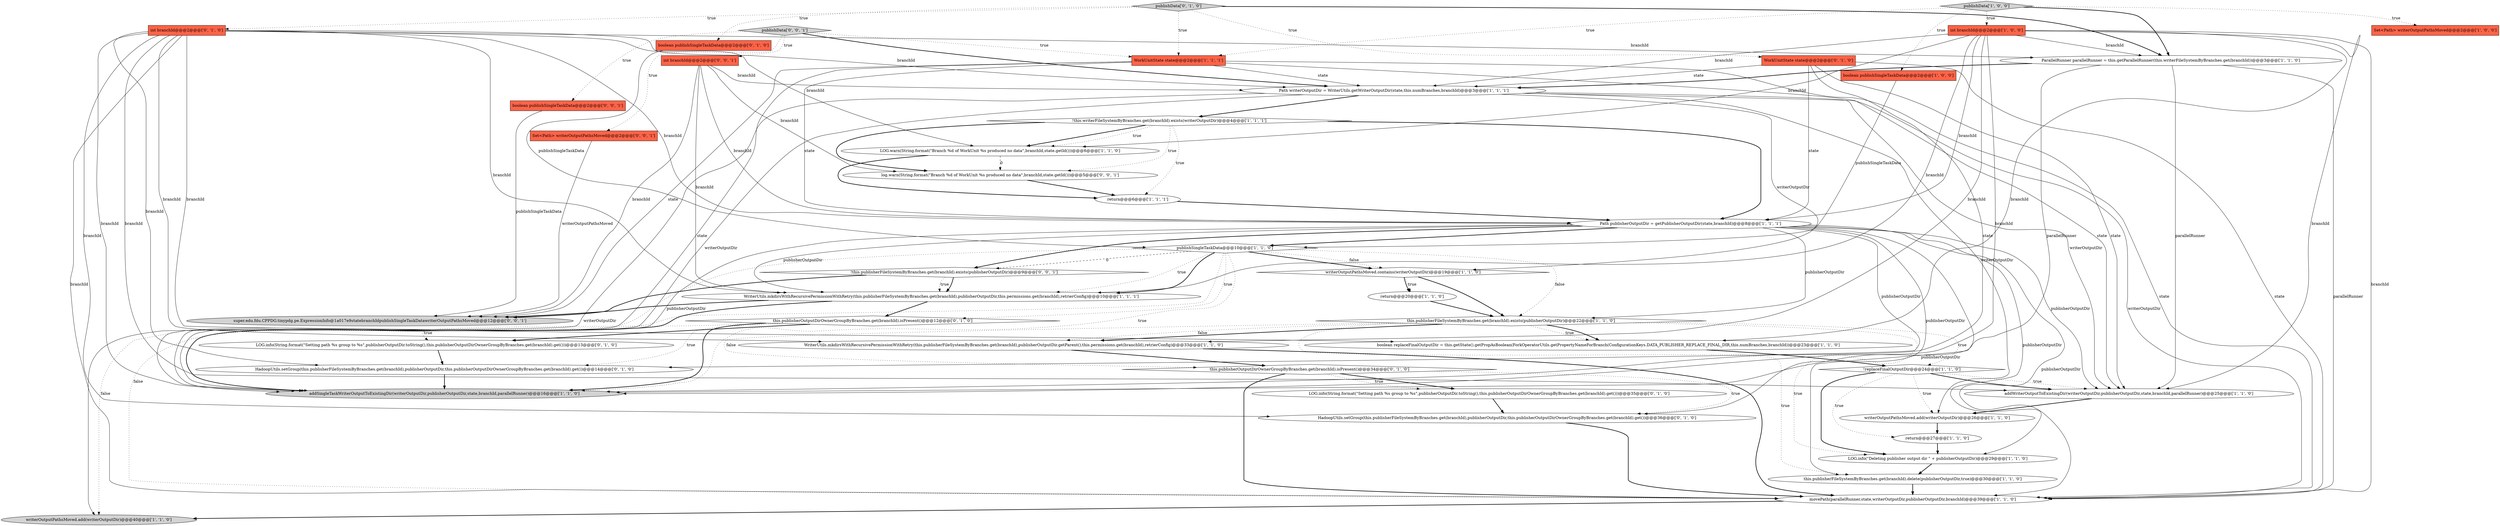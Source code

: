 digraph {
1 [style = filled, label = "return@@@20@@@['1', '1', '0']", fillcolor = white, shape = ellipse image = "AAA0AAABBB1BBB"];
7 [style = filled, label = "addSingleTaskWriterOutputToExistingDir(writerOutputDir,publisherOutputDir,state,branchId,parallelRunner)@@@16@@@['1', '1', '0']", fillcolor = lightgray, shape = ellipse image = "AAA0AAABBB1BBB"];
2 [style = filled, label = "ParallelRunner parallelRunner = this.getParallelRunner(this.writerFileSystemByBranches.get(branchId))@@@3@@@['1', '1', '0']", fillcolor = white, shape = ellipse image = "AAA0AAABBB1BBB"];
13 [style = filled, label = "LOG.info(\"Deleting publisher output dir \" + publisherOutputDir)@@@29@@@['1', '1', '0']", fillcolor = white, shape = ellipse image = "AAA0AAABBB1BBB"];
23 [style = filled, label = "addWriterOutputToExistingDir(writerOutputDir,publisherOutputDir,state,branchId,parallelRunner)@@@25@@@['1', '1', '0']", fillcolor = white, shape = ellipse image = "AAA0AAABBB1BBB"];
34 [style = filled, label = "this.publisherOutputDirOwnerGroupByBranches.get(branchId).isPresent()@@@12@@@['0', '1', '0']", fillcolor = white, shape = diamond image = "AAA1AAABBB2BBB"];
21 [style = filled, label = "publishData['1', '0', '0']", fillcolor = lightgray, shape = diamond image = "AAA0AAABBB1BBB"];
32 [style = filled, label = "publishData['0', '1', '0']", fillcolor = lightgray, shape = diamond image = "AAA0AAABBB2BBB"];
18 [style = filled, label = "movePath(parallelRunner,state,writerOutputDir,publisherOutputDir,branchId)@@@39@@@['1', '1', '0']", fillcolor = white, shape = ellipse image = "AAA0AAABBB1BBB"];
19 [style = filled, label = "WorkUnitState state@@@2@@@['1', '1', '1']", fillcolor = tomato, shape = box image = "AAA0AAABBB1BBB"];
27 [style = filled, label = "LOG.info(String.format(\"Setting path %s group to %s\",publisherOutputDir.toString(),this.publisherOutputDirOwnerGroupByBranches.get(branchId).get()))@@@35@@@['0', '1', '0']", fillcolor = white, shape = ellipse image = "AAA1AAABBB2BBB"];
9 [style = filled, label = "int branchId@@@2@@@['1', '0', '0']", fillcolor = tomato, shape = box image = "AAA0AAABBB1BBB"];
30 [style = filled, label = "LOG.info(String.format(\"Setting path %s group to %s\",publisherOutputDir.toString(),this.publisherOutputDirOwnerGroupByBranches.get(branchId).get()))@@@13@@@['0', '1', '0']", fillcolor = white, shape = ellipse image = "AAA1AAABBB2BBB"];
17 [style = filled, label = "this.publisherFileSystemByBranches.get(branchId).delete(publisherOutputDir,true)@@@30@@@['1', '1', '0']", fillcolor = white, shape = ellipse image = "AAA0AAABBB1BBB"];
5 [style = filled, label = "boolean publishSingleTaskData@@@2@@@['1', '0', '0']", fillcolor = tomato, shape = box image = "AAA0AAABBB1BBB"];
12 [style = filled, label = "writerOutputPathsMoved.contains(writerOutputDir)@@@19@@@['1', '1', '0']", fillcolor = white, shape = diamond image = "AAA0AAABBB1BBB"];
37 [style = filled, label = "boolean publishSingleTaskData@@@2@@@['0', '0', '1']", fillcolor = tomato, shape = box image = "AAA0AAABBB3BBB"];
20 [style = filled, label = "!this.writerFileSystemByBranches.get(branchId).exists(writerOutputDir)@@@4@@@['1', '1', '1']", fillcolor = white, shape = diamond image = "AAA0AAABBB1BBB"];
22 [style = filled, label = "LOG.warn(String.format(\"Branch %d of WorkUnit %s produced no data\",branchId,state.getId()))@@@6@@@['1', '1', '0']", fillcolor = white, shape = ellipse image = "AAA0AAABBB1BBB"];
8 [style = filled, label = "publishSingleTaskData@@@10@@@['1', '1', '0']", fillcolor = white, shape = diamond image = "AAA0AAABBB1BBB"];
28 [style = filled, label = "HadoopUtils.setGroup(this.publisherFileSystemByBranches.get(branchId),publisherOutputDir,this.publisherOutputDirOwnerGroupByBranches.get(branchId).get())@@@36@@@['0', '1', '0']", fillcolor = white, shape = ellipse image = "AAA1AAABBB2BBB"];
39 [style = filled, label = "!this.publisherFileSystemByBranches.get(branchId).exists(publisherOutputDir)@@@9@@@['0', '0', '1']", fillcolor = white, shape = diamond image = "AAA0AAABBB3BBB"];
15 [style = filled, label = "Path publisherOutputDir = getPublisherOutputDir(state,branchId)@@@8@@@['1', '1', '1']", fillcolor = white, shape = ellipse image = "AAA0AAABBB1BBB"];
14 [style = filled, label = "WriterUtils.mkdirsWithRecursivePermissionWithRetry(this.publisherFileSystemByBranches.get(branchId),publisherOutputDir.getParent(),this.permissions.get(branchId),retrierConfig)@@@33@@@['1', '1', '0']", fillcolor = white, shape = ellipse image = "AAA0AAABBB1BBB"];
29 [style = filled, label = "boolean publishSingleTaskData@@@2@@@['0', '1', '0']", fillcolor = tomato, shape = box image = "AAA0AAABBB2BBB"];
11 [style = filled, label = "writerOutputPathsMoved.add(writerOutputDir)@@@26@@@['1', '1', '0']", fillcolor = white, shape = ellipse image = "AAA0AAABBB1BBB"];
33 [style = filled, label = "int branchId@@@2@@@['0', '1', '0']", fillcolor = tomato, shape = box image = "AAA0AAABBB2BBB"];
38 [style = filled, label = "publishData['0', '0', '1']", fillcolor = lightgray, shape = diamond image = "AAA0AAABBB3BBB"];
35 [style = filled, label = "HadoopUtils.setGroup(this.publisherFileSystemByBranches.get(branchId),publisherOutputDir,this.publisherOutputDirOwnerGroupByBranches.get(branchId).get())@@@14@@@['0', '1', '0']", fillcolor = white, shape = ellipse image = "AAA1AAABBB2BBB"];
3 [style = filled, label = "!replaceFinalOutputDir@@@24@@@['1', '1', '0']", fillcolor = white, shape = diamond image = "AAA0AAABBB1BBB"];
31 [style = filled, label = "WorkUnitState state@@@2@@@['0', '1', '0']", fillcolor = tomato, shape = box image = "AAA0AAABBB2BBB"];
10 [style = filled, label = "WriterUtils.mkdirsWithRecursivePermissionWithRetry(this.publisherFileSystemByBranches.get(branchId),publisherOutputDir,this.permissions.get(branchId),retrierConfig)@@@10@@@['1', '1', '1']", fillcolor = white, shape = ellipse image = "AAA0AAABBB1BBB"];
36 [style = filled, label = "this.publisherOutputDirOwnerGroupByBranches.get(branchId).isPresent()@@@34@@@['0', '1', '0']", fillcolor = white, shape = diamond image = "AAA1AAABBB2BBB"];
25 [style = filled, label = "return@@@27@@@['1', '1', '0']", fillcolor = white, shape = ellipse image = "AAA0AAABBB1BBB"];
41 [style = filled, label = "Set<Path> writerOutputPathsMoved@@@2@@@['0', '0', '1']", fillcolor = tomato, shape = box image = "AAA0AAABBB3BBB"];
42 [style = filled, label = "super.edu.fdu.CPPDG.tinypdg.pe.ExpressionInfo@1a017e9statebranchIdpublishSingleTaskDatawriterOutputPathsMoved@@@12@@@['0', '0', '1']", fillcolor = lightgray, shape = ellipse image = "AAA0AAABBB3BBB"];
0 [style = filled, label = "this.publisherFileSystemByBranches.get(branchId).exists(publisherOutputDir)@@@22@@@['1', '1', '0']", fillcolor = white, shape = diamond image = "AAA0AAABBB1BBB"];
43 [style = filled, label = "log.warn(String.format(\"Branch %d of WorkUnit %s produced no data\",branchId,state.getId()))@@@5@@@['0', '0', '1']", fillcolor = white, shape = ellipse image = "AAA0AAABBB3BBB"];
16 [style = filled, label = "Path writerOutputDir = WriterUtils.getWriterOutputDir(state,this.numBranches,branchId)@@@3@@@['1', '1', '1']", fillcolor = white, shape = ellipse image = "AAA0AAABBB1BBB"];
26 [style = filled, label = "writerOutputPathsMoved.add(writerOutputDir)@@@40@@@['1', '1', '0']", fillcolor = lightgray, shape = ellipse image = "AAA0AAABBB1BBB"];
24 [style = filled, label = "boolean replaceFinalOutputDir = this.getState().getPropAsBoolean(ForkOperatorUtils.getPropertyNameForBranch(ConfigurationKeys.DATA_PUBLISHER_REPLACE_FINAL_DIR,this.numBranches,branchId))@@@23@@@['1', '1', '0']", fillcolor = white, shape = ellipse image = "AAA0AAABBB1BBB"];
40 [style = filled, label = "int branchId@@@2@@@['0', '0', '1']", fillcolor = tomato, shape = box image = "AAA0AAABBB3BBB"];
4 [style = filled, label = "Set<Path> writerOutputPathsMoved@@@2@@@['1', '0', '0']", fillcolor = tomato, shape = box image = "AAA0AAABBB1BBB"];
6 [style = filled, label = "return@@@6@@@['1', '1', '1']", fillcolor = white, shape = ellipse image = "AAA0AAABBB1BBB"];
31->18 [style = solid, label="state"];
9->7 [style = solid, label="branchId"];
16->7 [style = solid, label="writerOutputDir"];
8->12 [style = dotted, label="false"];
9->15 [style = solid, label="branchId"];
12->1 [style = bold, label=""];
20->43 [style = dotted, label="true"];
39->42 [style = bold, label=""];
0->13 [style = dotted, label="true"];
3->13 [style = bold, label=""];
8->26 [style = dotted, label="false"];
0->24 [style = dotted, label="true"];
21->5 [style = dotted, label="true"];
3->23 [style = bold, label=""];
36->18 [style = bold, label=""];
40->42 [style = solid, label="branchId"];
15->10 [style = solid, label="publisherOutputDir"];
15->39 [style = bold, label=""];
22->43 [style = dashed, label="0"];
25->13 [style = bold, label=""];
32->29 [style = dotted, label="true"];
28->18 [style = bold, label=""];
33->2 [style = solid, label="branchId"];
8->0 [style = dotted, label="false"];
9->22 [style = solid, label="branchId"];
15->13 [style = solid, label="publisherOutputDir"];
33->10 [style = solid, label="branchId"];
9->10 [style = solid, label="branchId"];
19->23 [style = solid, label="state"];
9->14 [style = solid, label="branchId"];
30->35 [style = bold, label=""];
16->23 [style = solid, label="writerOutputDir"];
15->8 [style = bold, label=""];
9->2 [style = solid, label="branchId"];
12->0 [style = bold, label=""];
38->40 [style = dotted, label="true"];
15->23 [style = solid, label="publisherOutputDir"];
43->6 [style = bold, label=""];
6->15 [style = bold, label=""];
27->28 [style = bold, label=""];
15->7 [style = solid, label="publisherOutputDir"];
20->15 [style = bold, label=""];
8->34 [style = dotted, label="true"];
32->31 [style = dotted, label="true"];
10->42 [style = bold, label=""];
15->18 [style = solid, label="publisherOutputDir"];
33->24 [style = solid, label="branchId"];
40->15 [style = solid, label="branchId"];
31->15 [style = solid, label="state"];
34->30 [style = dotted, label="true"];
10->7 [style = bold, label=""];
38->16 [style = bold, label=""];
16->18 [style = solid, label="writerOutputDir"];
32->2 [style = bold, label=""];
3->11 [style = dotted, label="true"];
33->18 [style = solid, label="branchId"];
5->8 [style = solid, label="publishSingleTaskData"];
3->25 [style = dotted, label="true"];
2->16 [style = bold, label=""];
33->14 [style = solid, label="branchId"];
16->26 [style = solid, label="writerOutputDir"];
10->34 [style = bold, label=""];
0->14 [style = bold, label=""];
12->1 [style = dotted, label="true"];
19->16 [style = solid, label="state"];
34->30 [style = bold, label=""];
16->12 [style = solid, label="writerOutputDir"];
40->16 [style = solid, label="branchId"];
8->10 [style = bold, label=""];
15->35 [style = solid, label="publisherOutputDir"];
41->42 [style = solid, label="writerOutputPathsMoved"];
14->36 [style = bold, label=""];
1->0 [style = bold, label=""];
8->10 [style = dotted, label="true"];
11->25 [style = bold, label=""];
16->11 [style = solid, label="writerOutputDir"];
9->16 [style = solid, label="branchId"];
22->6 [style = bold, label=""];
21->9 [style = dotted, label="true"];
13->17 [style = bold, label=""];
34->7 [style = bold, label=""];
2->23 [style = solid, label="parallelRunner"];
33->7 [style = solid, label="branchId"];
31->16 [style = solid, label="state"];
20->22 [style = bold, label=""];
0->3 [style = dotted, label="true"];
0->14 [style = dotted, label="false"];
8->7 [style = dotted, label="true"];
35->7 [style = bold, label=""];
18->26 [style = bold, label=""];
0->24 [style = bold, label=""];
32->33 [style = dotted, label="true"];
19->42 [style = solid, label="state"];
33->22 [style = solid, label="branchId"];
39->10 [style = bold, label=""];
38->19 [style = dotted, label="true"];
19->7 [style = solid, label="state"];
24->3 [style = bold, label=""];
15->0 [style = solid, label="publisherOutputDir"];
19->18 [style = solid, label="state"];
8->39 [style = dashed, label="0"];
20->43 [style = bold, label=""];
38->37 [style = dotted, label="true"];
36->28 [style = dotted, label="true"];
9->24 [style = solid, label="branchId"];
33->23 [style = solid, label="branchId"];
31->23 [style = solid, label="state"];
32->19 [style = dotted, label="true"];
36->27 [style = bold, label=""];
0->36 [style = dotted, label="false"];
36->27 [style = dotted, label="true"];
8->12 [style = bold, label=""];
2->18 [style = solid, label="parallelRunner"];
14->18 [style = bold, label=""];
29->8 [style = solid, label="publishSingleTaskData"];
40->43 [style = solid, label="branchId"];
3->23 [style = dotted, label="true"];
2->7 [style = solid, label="parallelRunner"];
9->18 [style = solid, label="branchId"];
15->17 [style = solid, label="publisherOutputDir"];
34->35 [style = dotted, label="true"];
33->15 [style = solid, label="branchId"];
23->11 [style = bold, label=""];
33->35 [style = solid, label="branchId"];
8->18 [style = dotted, label="false"];
38->41 [style = dotted, label="true"];
21->2 [style = bold, label=""];
19->15 [style = solid, label="state"];
31->7 [style = solid, label="state"];
20->22 [style = dotted, label="true"];
33->16 [style = solid, label="branchId"];
21->19 [style = dotted, label="true"];
15->28 [style = solid, label="publisherOutputDir"];
16->20 [style = bold, label=""];
33->28 [style = solid, label="branchId"];
37->42 [style = solid, label="publishSingleTaskData"];
9->23 [style = solid, label="branchId"];
39->10 [style = dotted, label="true"];
0->17 [style = dotted, label="true"];
20->6 [style = dotted, label="true"];
21->4 [style = dotted, label="true"];
40->10 [style = solid, label="branchId"];
17->18 [style = bold, label=""];
}
